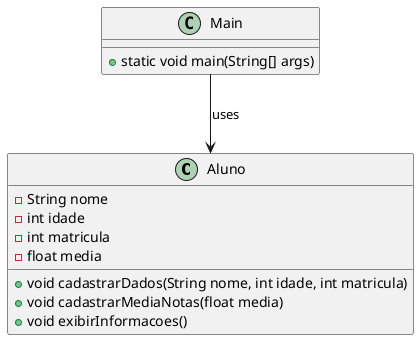 @startuml

class Aluno {
    - String nome
    - int idade
    - int matricula
    - float media

    + void cadastrarDados(String nome, int idade, int matricula)
    + void cadastrarMediaNotas(float media)
    + void exibirInformacoes()
}

class Main {
    + static void main(String[] args)
}

Main --> Aluno : uses

@enduml